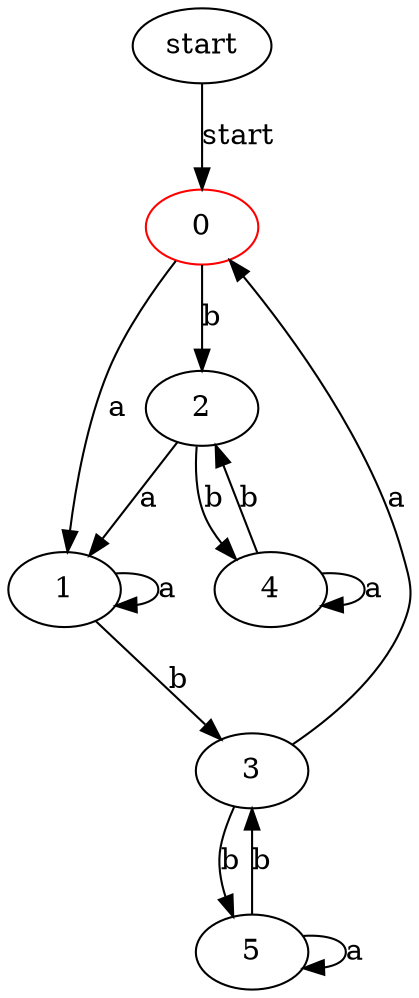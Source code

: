 // NFAtoDFA
digraph {
	start [label=start]
	0 [label=0 color=red]
	0 -> 1 [label=a]
	0 -> 2 [label=b]
	1 [label=1]
	1 -> 1 [label=a]
	1 -> 3 [label=b]
	2 [label=2]
	2 -> 1 [label=a]
	2 -> 4 [label=b]
	3 [label=3]
	3 -> 0 [label=a]
	3 -> 5 [label=b]
	4 [label=4]
	4 -> 4 [label=a]
	4 -> 2 [label=b]
	5 [label=5]
	5 -> 5 [label=a]
	5 -> 3 [label=b]
	start -> 0 [label=start]
}
